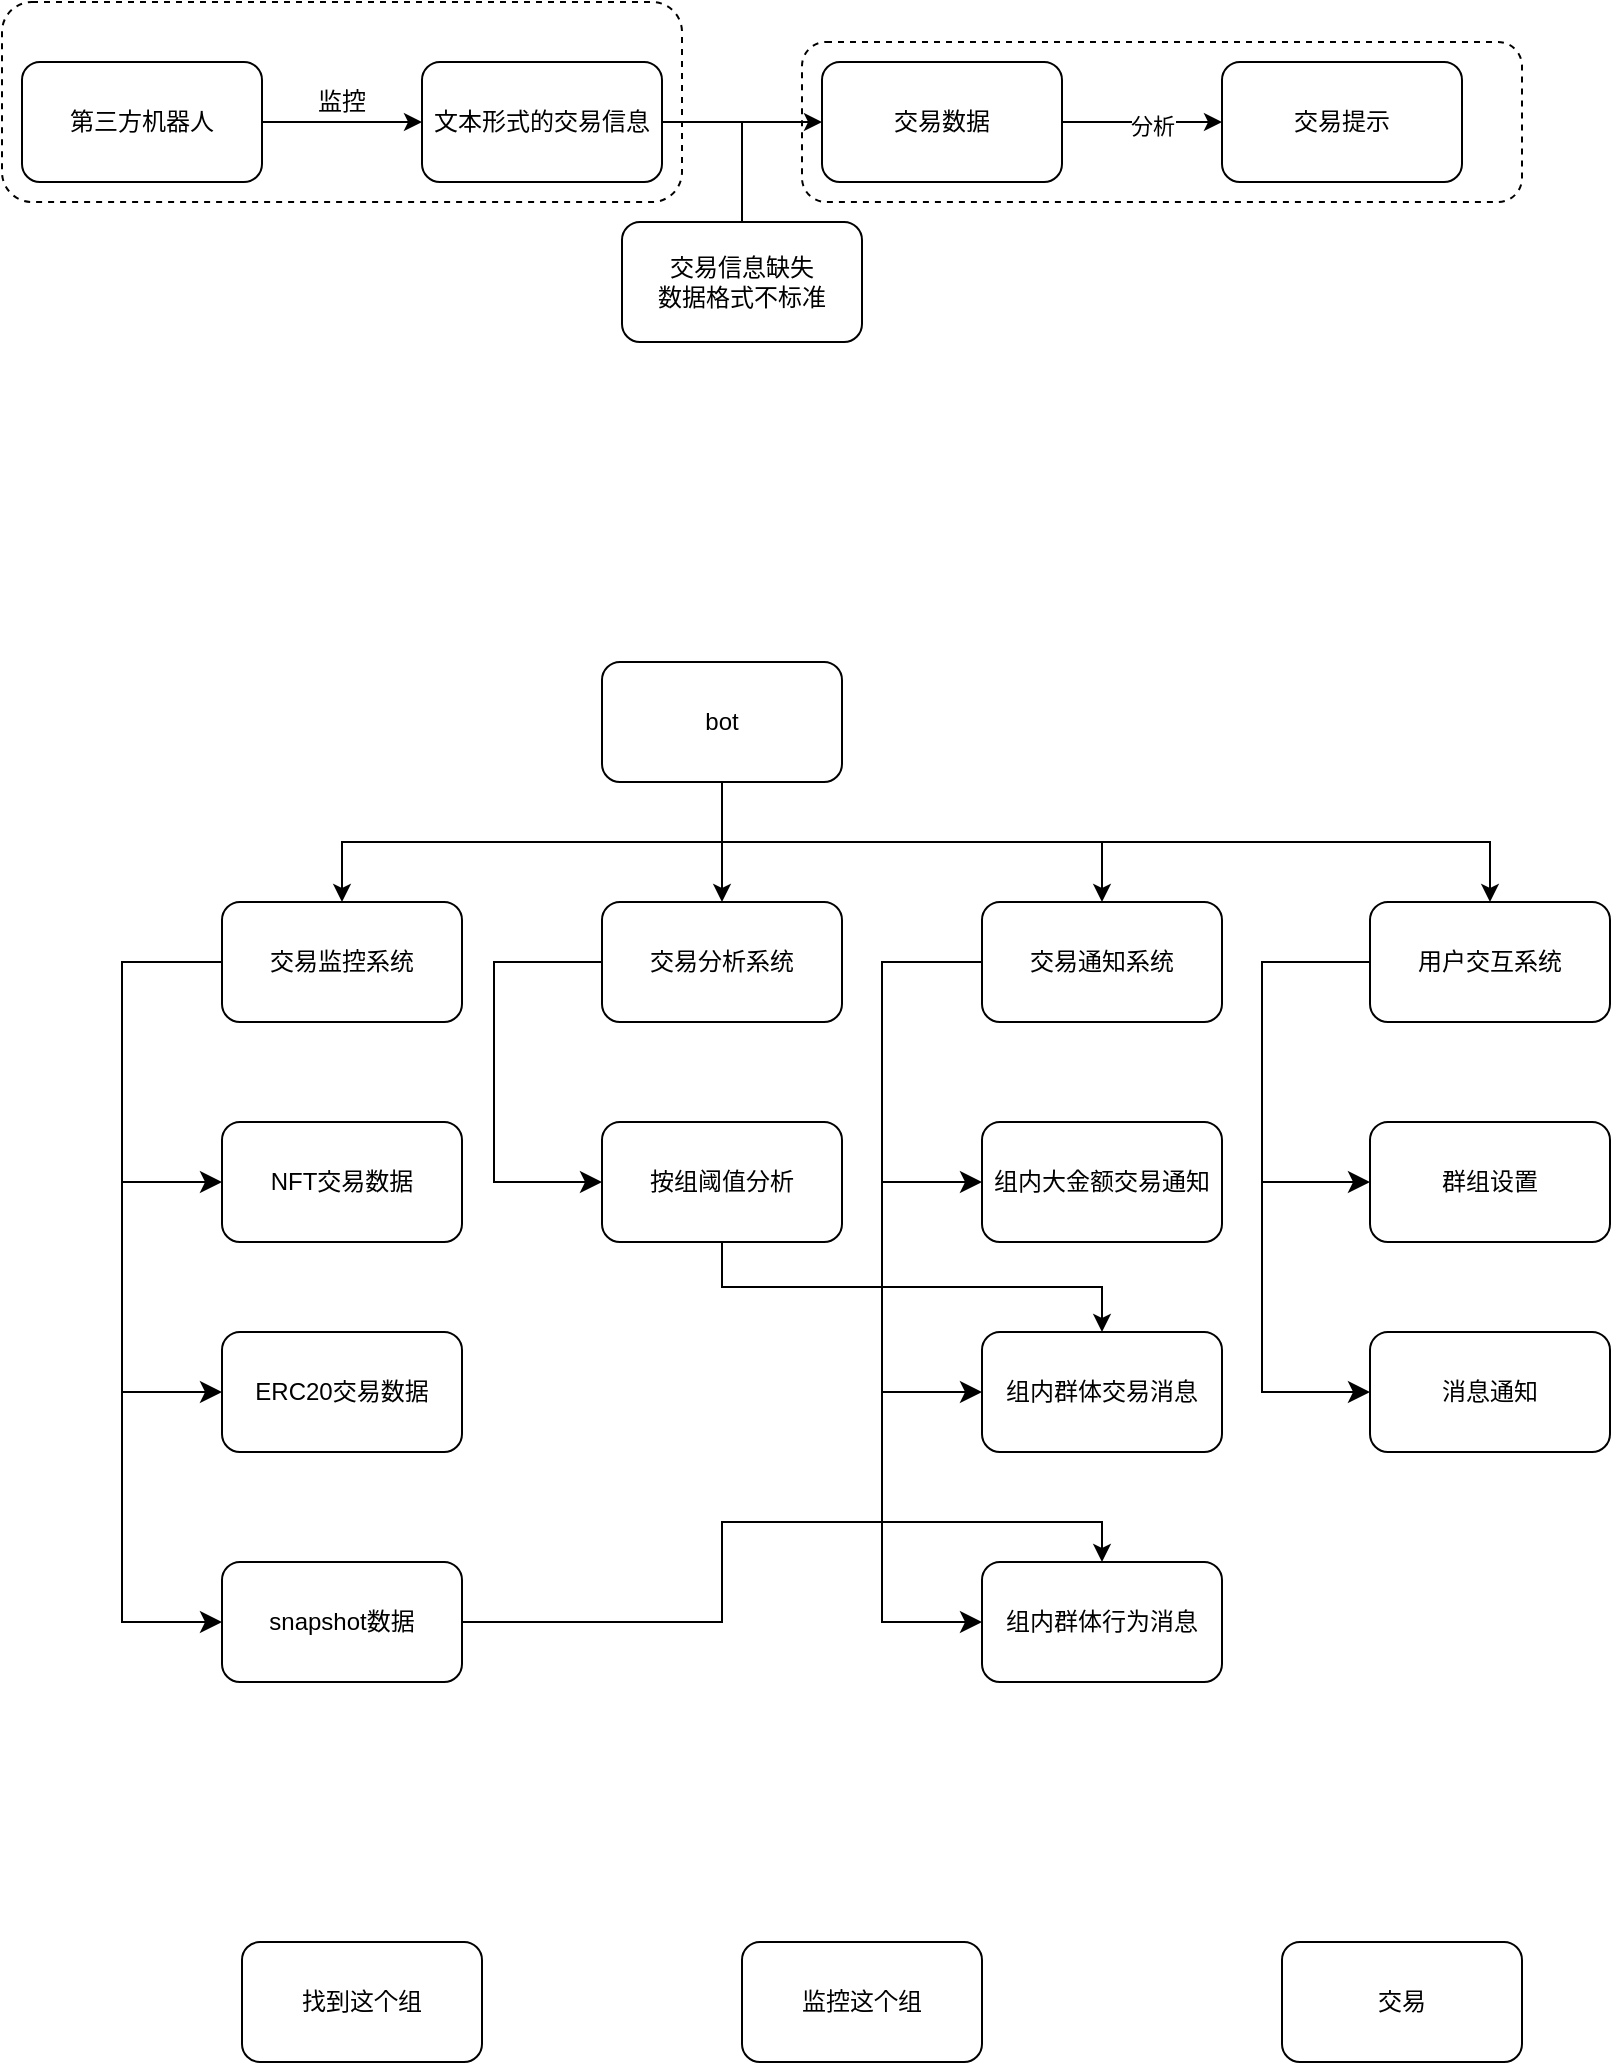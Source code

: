<mxfile version="21.6.8" type="github">
  <diagram name="第 1 页" id="L3kaC8wNwrBfdN9p1T5Q">
    <mxGraphModel dx="1050" dy="571" grid="1" gridSize="10" guides="1" tooltips="1" connect="1" arrows="1" fold="1" page="1" pageScale="1" pageWidth="827" pageHeight="1169" math="0" shadow="0">
      <root>
        <mxCell id="0" />
        <mxCell id="1" parent="0" />
        <mxCell id="cvOAma0bzAerdZ3ekdgm-4" style="edgeStyle=orthogonalEdgeStyle;rounded=0;orthogonalLoop=1;jettySize=auto;html=1;exitX=1;exitY=0.5;exitDx=0;exitDy=0;" parent="1" source="cvOAma0bzAerdZ3ekdgm-1" target="cvOAma0bzAerdZ3ekdgm-3" edge="1">
          <mxGeometry relative="1" as="geometry" />
        </mxCell>
        <mxCell id="cvOAma0bzAerdZ3ekdgm-1" value="第三方机器人" style="rounded=1;whiteSpace=wrap;html=1;" parent="1" vertex="1">
          <mxGeometry x="70" y="50" width="120" height="60" as="geometry" />
        </mxCell>
        <mxCell id="cvOAma0bzAerdZ3ekdgm-6" style="edgeStyle=orthogonalEdgeStyle;rounded=0;orthogonalLoop=1;jettySize=auto;html=1;exitX=1;exitY=0.5;exitDx=0;exitDy=0;" parent="1" source="cvOAma0bzAerdZ3ekdgm-3" target="cvOAma0bzAerdZ3ekdgm-5" edge="1">
          <mxGeometry relative="1" as="geometry">
            <Array as="points">
              <mxPoint x="430" y="80" />
              <mxPoint x="430" y="80" />
            </Array>
          </mxGeometry>
        </mxCell>
        <mxCell id="cvOAma0bzAerdZ3ekdgm-3" value="文本形式的交易信息" style="rounded=1;whiteSpace=wrap;html=1;" parent="1" vertex="1">
          <mxGeometry x="270" y="50" width="120" height="60" as="geometry" />
        </mxCell>
        <mxCell id="cvOAma0bzAerdZ3ekdgm-8" style="edgeStyle=orthogonalEdgeStyle;rounded=0;orthogonalLoop=1;jettySize=auto;html=1;exitX=1;exitY=0.5;exitDx=0;exitDy=0;entryX=0;entryY=0.5;entryDx=0;entryDy=0;" parent="1" source="cvOAma0bzAerdZ3ekdgm-5" target="cvOAma0bzAerdZ3ekdgm-7" edge="1">
          <mxGeometry relative="1" as="geometry" />
        </mxCell>
        <mxCell id="cvOAma0bzAerdZ3ekdgm-10" value="分析" style="edgeLabel;html=1;align=center;verticalAlign=middle;resizable=0;points=[];" parent="cvOAma0bzAerdZ3ekdgm-8" vertex="1" connectable="0">
          <mxGeometry x="0.12" y="-2" relative="1" as="geometry">
            <mxPoint as="offset" />
          </mxGeometry>
        </mxCell>
        <mxCell id="cvOAma0bzAerdZ3ekdgm-5" value="交易数据" style="rounded=1;whiteSpace=wrap;html=1;" parent="1" vertex="1">
          <mxGeometry x="470" y="50" width="120" height="60" as="geometry" />
        </mxCell>
        <mxCell id="cvOAma0bzAerdZ3ekdgm-7" value="交易提示" style="rounded=1;whiteSpace=wrap;html=1;" parent="1" vertex="1">
          <mxGeometry x="670" y="50" width="120" height="60" as="geometry" />
        </mxCell>
        <mxCell id="cvOAma0bzAerdZ3ekdgm-11" value="" style="endArrow=classic;html=1;rounded=0;" parent="1" edge="1">
          <mxGeometry width="50" height="50" relative="1" as="geometry">
            <mxPoint x="430" y="80" as="sourcePoint" />
            <mxPoint x="430" y="180" as="targetPoint" />
          </mxGeometry>
        </mxCell>
        <mxCell id="cvOAma0bzAerdZ3ekdgm-12" value="交易信息缺失&lt;br&gt;数据格式不标准" style="rounded=1;whiteSpace=wrap;html=1;" parent="1" vertex="1">
          <mxGeometry x="370" y="130" width="120" height="60" as="geometry" />
        </mxCell>
        <mxCell id="cvOAma0bzAerdZ3ekdgm-13" value="" style="rounded=1;whiteSpace=wrap;html=1;dashed=1;fillColor=none;" parent="1" vertex="1">
          <mxGeometry x="460" y="40" width="360" height="80" as="geometry" />
        </mxCell>
        <mxCell id="cvOAma0bzAerdZ3ekdgm-15" value="监控" style="rounded=1;whiteSpace=wrap;html=1;fillColor=none;dashed=1;" parent="1" vertex="1">
          <mxGeometry x="60" y="20" width="340" height="100" as="geometry" />
        </mxCell>
        <mxCell id="cvOAma0bzAerdZ3ekdgm-16" value="交易监控系统" style="rounded=1;whiteSpace=wrap;html=1;" parent="1" vertex="1">
          <mxGeometry x="170" y="470" width="120" height="60" as="geometry" />
        </mxCell>
        <mxCell id="cvOAma0bzAerdZ3ekdgm-17" value="交易分析系统" style="rounded=1;whiteSpace=wrap;html=1;" parent="1" vertex="1">
          <mxGeometry x="360" y="470" width="120" height="60" as="geometry" />
        </mxCell>
        <mxCell id="cvOAma0bzAerdZ3ekdgm-18" value="交易通知系统" style="rounded=1;whiteSpace=wrap;html=1;" parent="1" vertex="1">
          <mxGeometry x="550" y="470" width="120" height="60" as="geometry" />
        </mxCell>
        <mxCell id="cvOAma0bzAerdZ3ekdgm-19" value="NFT交易数据" style="rounded=1;whiteSpace=wrap;html=1;" parent="1" vertex="1">
          <mxGeometry x="170" y="580" width="120" height="60" as="geometry" />
        </mxCell>
        <mxCell id="cvOAma0bzAerdZ3ekdgm-20" value="" style="edgeStyle=elbowEdgeStyle;elbow=vertical;endArrow=classic;html=1;curved=0;rounded=0;endSize=8;startSize=8;exitX=0;exitY=0.5;exitDx=0;exitDy=0;entryX=0;entryY=0.5;entryDx=0;entryDy=0;" parent="1" source="cvOAma0bzAerdZ3ekdgm-16" target="cvOAma0bzAerdZ3ekdgm-19" edge="1">
          <mxGeometry width="50" height="50" relative="1" as="geometry">
            <mxPoint x="90" y="580" as="sourcePoint" />
            <mxPoint x="140" y="530" as="targetPoint" />
            <Array as="points">
              <mxPoint x="120" y="570" />
            </Array>
          </mxGeometry>
        </mxCell>
        <mxCell id="cvOAma0bzAerdZ3ekdgm-21" value="bot" style="rounded=1;whiteSpace=wrap;html=1;" parent="1" vertex="1">
          <mxGeometry x="360" y="350" width="120" height="60" as="geometry" />
        </mxCell>
        <mxCell id="cvOAma0bzAerdZ3ekdgm-22" value="" style="endArrow=classic;html=1;rounded=0;exitX=0.5;exitY=1;exitDx=0;exitDy=0;entryX=0.5;entryY=0;entryDx=0;entryDy=0;" parent="1" source="cvOAma0bzAerdZ3ekdgm-21" target="cvOAma0bzAerdZ3ekdgm-16" edge="1">
          <mxGeometry width="50" height="50" relative="1" as="geometry">
            <mxPoint x="450" y="540" as="sourcePoint" />
            <mxPoint x="500" y="490" as="targetPoint" />
            <Array as="points">
              <mxPoint x="420" y="440" />
              <mxPoint x="230" y="440" />
            </Array>
          </mxGeometry>
        </mxCell>
        <mxCell id="cvOAma0bzAerdZ3ekdgm-23" value="" style="endArrow=classic;html=1;rounded=0;entryX=0.5;entryY=0;entryDx=0;entryDy=0;" parent="1" target="cvOAma0bzAerdZ3ekdgm-17" edge="1">
          <mxGeometry width="50" height="50" relative="1" as="geometry">
            <mxPoint x="420" y="410" as="sourcePoint" />
            <mxPoint x="240" y="480" as="targetPoint" />
            <Array as="points" />
          </mxGeometry>
        </mxCell>
        <mxCell id="cvOAma0bzAerdZ3ekdgm-24" value="" style="endArrow=classic;html=1;rounded=0;entryX=0.5;entryY=0;entryDx=0;entryDy=0;exitX=0.5;exitY=1;exitDx=0;exitDy=0;" parent="1" target="cvOAma0bzAerdZ3ekdgm-18" edge="1" source="cvOAma0bzAerdZ3ekdgm-21">
          <mxGeometry width="50" height="50" relative="1" as="geometry">
            <mxPoint x="420" y="440" as="sourcePoint" />
            <mxPoint x="430" y="480" as="targetPoint" />
            <Array as="points">
              <mxPoint x="420" y="440" />
              <mxPoint x="610" y="440" />
            </Array>
          </mxGeometry>
        </mxCell>
        <mxCell id="E1iHc4y894NsuFHgGUYY-1" value="ERC20交易数据" style="rounded=1;whiteSpace=wrap;html=1;" vertex="1" parent="1">
          <mxGeometry x="170" y="685" width="120" height="60" as="geometry" />
        </mxCell>
        <mxCell id="E1iHc4y894NsuFHgGUYY-2" value="" style="edgeStyle=elbowEdgeStyle;elbow=vertical;endArrow=classic;html=1;curved=0;rounded=0;endSize=8;startSize=8;exitX=0;exitY=0.5;exitDx=0;exitDy=0;entryX=0;entryY=0.5;entryDx=0;entryDy=0;" edge="1" parent="1" source="cvOAma0bzAerdZ3ekdgm-16" target="E1iHc4y894NsuFHgGUYY-1">
          <mxGeometry width="50" height="50" relative="1" as="geometry">
            <mxPoint x="120" y="502.5" as="sourcePoint" />
            <mxPoint x="120" y="717.5" as="targetPoint" />
            <Array as="points">
              <mxPoint x="120" y="710" />
            </Array>
          </mxGeometry>
        </mxCell>
        <mxCell id="E1iHc4y894NsuFHgGUYY-19" style="edgeStyle=orthogonalEdgeStyle;rounded=0;orthogonalLoop=1;jettySize=auto;html=1;exitX=1;exitY=0.5;exitDx=0;exitDy=0;entryX=0.5;entryY=0;entryDx=0;entryDy=0;" edge="1" parent="1" source="E1iHc4y894NsuFHgGUYY-3" target="E1iHc4y894NsuFHgGUYY-16">
          <mxGeometry relative="1" as="geometry" />
        </mxCell>
        <mxCell id="E1iHc4y894NsuFHgGUYY-3" value="snapshot数据" style="rounded=1;whiteSpace=wrap;html=1;" vertex="1" parent="1">
          <mxGeometry x="170" y="800" width="120" height="60" as="geometry" />
        </mxCell>
        <mxCell id="E1iHc4y894NsuFHgGUYY-4" value="" style="edgeStyle=elbowEdgeStyle;elbow=vertical;endArrow=classic;html=1;curved=0;rounded=0;endSize=8;startSize=8;exitX=0;exitY=0.5;exitDx=0;exitDy=0;entryX=0;entryY=0.5;entryDx=0;entryDy=0;" edge="1" parent="1" source="cvOAma0bzAerdZ3ekdgm-16" target="E1iHc4y894NsuFHgGUYY-3">
          <mxGeometry width="50" height="50" relative="1" as="geometry">
            <mxPoint x="180" y="510" as="sourcePoint" />
            <mxPoint x="180" y="725" as="targetPoint" />
            <Array as="points">
              <mxPoint x="120" y="660" />
            </Array>
          </mxGeometry>
        </mxCell>
        <mxCell id="E1iHc4y894NsuFHgGUYY-18" style="edgeStyle=orthogonalEdgeStyle;rounded=0;orthogonalLoop=1;jettySize=auto;html=1;exitX=0.5;exitY=1;exitDx=0;exitDy=0;entryX=0.5;entryY=0;entryDx=0;entryDy=0;" edge="1" parent="1" source="E1iHc4y894NsuFHgGUYY-5" target="E1iHc4y894NsuFHgGUYY-14">
          <mxGeometry relative="1" as="geometry" />
        </mxCell>
        <mxCell id="E1iHc4y894NsuFHgGUYY-5" value="按组阈值分析" style="rounded=1;whiteSpace=wrap;html=1;" vertex="1" parent="1">
          <mxGeometry x="360" y="580" width="120" height="60" as="geometry" />
        </mxCell>
        <mxCell id="E1iHc4y894NsuFHgGUYY-6" value="" style="edgeStyle=elbowEdgeStyle;elbow=vertical;endArrow=classic;html=1;curved=0;rounded=0;endSize=8;startSize=8;entryX=0;entryY=0.5;entryDx=0;entryDy=0;exitX=0;exitY=0.5;exitDx=0;exitDy=0;" edge="1" parent="1" target="E1iHc4y894NsuFHgGUYY-5" source="cvOAma0bzAerdZ3ekdgm-17">
          <mxGeometry width="50" height="50" relative="1" as="geometry">
            <mxPoint x="336" y="500" as="sourcePoint" />
            <mxPoint x="330" y="610" as="targetPoint" />
            <Array as="points">
              <mxPoint x="306" y="570" />
            </Array>
          </mxGeometry>
        </mxCell>
        <mxCell id="E1iHc4y894NsuFHgGUYY-12" value="组内大金额交易通知" style="rounded=1;whiteSpace=wrap;html=1;" vertex="1" parent="1">
          <mxGeometry x="550" y="580" width="120" height="60" as="geometry" />
        </mxCell>
        <mxCell id="E1iHc4y894NsuFHgGUYY-13" value="" style="edgeStyle=elbowEdgeStyle;elbow=vertical;endArrow=classic;html=1;curved=0;rounded=0;endSize=8;startSize=8;exitX=0;exitY=0.5;exitDx=0;exitDy=0;entryX=0;entryY=0.5;entryDx=0;entryDy=0;" edge="1" parent="1" target="E1iHc4y894NsuFHgGUYY-12" source="cvOAma0bzAerdZ3ekdgm-18">
          <mxGeometry width="50" height="50" relative="1" as="geometry">
            <mxPoint x="520" y="500" as="sourcePoint" />
            <mxPoint x="490" y="530" as="targetPoint" />
            <Array as="points">
              <mxPoint x="500" y="560" />
            </Array>
          </mxGeometry>
        </mxCell>
        <mxCell id="E1iHc4y894NsuFHgGUYY-14" value="组内群体交易消息" style="rounded=1;whiteSpace=wrap;html=1;" vertex="1" parent="1">
          <mxGeometry x="550" y="685" width="120" height="60" as="geometry" />
        </mxCell>
        <mxCell id="E1iHc4y894NsuFHgGUYY-15" value="" style="edgeStyle=elbowEdgeStyle;elbow=vertical;endArrow=classic;html=1;curved=0;rounded=0;endSize=8;startSize=8;exitX=0;exitY=0.5;exitDx=0;exitDy=0;entryX=0;entryY=0.5;entryDx=0;entryDy=0;" edge="1" parent="1" target="E1iHc4y894NsuFHgGUYY-14" source="cvOAma0bzAerdZ3ekdgm-18">
          <mxGeometry width="50" height="50" relative="1" as="geometry">
            <mxPoint x="520" y="500" as="sourcePoint" />
            <mxPoint x="470" y="717.5" as="targetPoint" />
            <Array as="points">
              <mxPoint x="500" y="610" />
            </Array>
          </mxGeometry>
        </mxCell>
        <mxCell id="E1iHc4y894NsuFHgGUYY-16" value="组内群体行为消息" style="rounded=1;whiteSpace=wrap;html=1;" vertex="1" parent="1">
          <mxGeometry x="550" y="800" width="120" height="60" as="geometry" />
        </mxCell>
        <mxCell id="E1iHc4y894NsuFHgGUYY-17" value="" style="edgeStyle=elbowEdgeStyle;elbow=vertical;endArrow=classic;html=1;curved=0;rounded=0;endSize=8;startSize=8;entryX=0;entryY=0.5;entryDx=0;entryDy=0;exitX=0;exitY=0.5;exitDx=0;exitDy=0;" edge="1" parent="1" target="E1iHc4y894NsuFHgGUYY-16" source="cvOAma0bzAerdZ3ekdgm-18">
          <mxGeometry width="50" height="50" relative="1" as="geometry">
            <mxPoint x="520" y="500" as="sourcePoint" />
            <mxPoint x="530" y="725" as="targetPoint" />
            <Array as="points">
              <mxPoint x="500" y="670" />
            </Array>
          </mxGeometry>
        </mxCell>
        <mxCell id="E1iHc4y894NsuFHgGUYY-20" value="用户交互系统" style="rounded=1;whiteSpace=wrap;html=1;" vertex="1" parent="1">
          <mxGeometry x="744" y="470" width="120" height="60" as="geometry" />
        </mxCell>
        <mxCell id="E1iHc4y894NsuFHgGUYY-21" value="群组设置" style="rounded=1;whiteSpace=wrap;html=1;" vertex="1" parent="1">
          <mxGeometry x="744" y="580" width="120" height="60" as="geometry" />
        </mxCell>
        <mxCell id="E1iHc4y894NsuFHgGUYY-22" value="" style="edgeStyle=elbowEdgeStyle;elbow=vertical;endArrow=classic;html=1;curved=0;rounded=0;endSize=8;startSize=8;entryX=0;entryY=0.5;entryDx=0;entryDy=0;exitX=0;exitY=0.5;exitDx=0;exitDy=0;" edge="1" parent="1" source="E1iHc4y894NsuFHgGUYY-20" target="E1iHc4y894NsuFHgGUYY-21">
          <mxGeometry width="50" height="50" relative="1" as="geometry">
            <mxPoint x="720" y="500" as="sourcePoint" />
            <mxPoint x="714" y="610" as="targetPoint" />
            <Array as="points">
              <mxPoint x="690" y="570" />
            </Array>
          </mxGeometry>
        </mxCell>
        <mxCell id="E1iHc4y894NsuFHgGUYY-23" value="" style="endArrow=classic;html=1;rounded=0;entryX=0.5;entryY=0;entryDx=0;entryDy=0;" edge="1" parent="1" target="E1iHc4y894NsuFHgGUYY-20">
          <mxGeometry width="50" height="50" relative="1" as="geometry">
            <mxPoint x="420" y="410" as="sourcePoint" />
            <mxPoint x="620" y="480" as="targetPoint" />
            <Array as="points">
              <mxPoint x="420" y="440" />
              <mxPoint x="804" y="440" />
            </Array>
          </mxGeometry>
        </mxCell>
        <mxCell id="E1iHc4y894NsuFHgGUYY-25" value="消息通知" style="rounded=1;whiteSpace=wrap;html=1;" vertex="1" parent="1">
          <mxGeometry x="744" y="685" width="120" height="60" as="geometry" />
        </mxCell>
        <mxCell id="E1iHc4y894NsuFHgGUYY-26" value="" style="edgeStyle=elbowEdgeStyle;elbow=vertical;endArrow=classic;html=1;curved=0;rounded=0;endSize=8;startSize=8;entryX=0;entryY=0.5;entryDx=0;entryDy=0;exitX=0;exitY=0.5;exitDx=0;exitDy=0;" edge="1" parent="1" target="E1iHc4y894NsuFHgGUYY-25" source="E1iHc4y894NsuFHgGUYY-20">
          <mxGeometry width="50" height="50" relative="1" as="geometry">
            <mxPoint x="730" y="510" as="sourcePoint" />
            <mxPoint x="714" y="715" as="targetPoint" />
            <Array as="points">
              <mxPoint x="690" y="600" />
            </Array>
          </mxGeometry>
        </mxCell>
        <mxCell id="E1iHc4y894NsuFHgGUYY-27" value="找到这个组" style="rounded=1;whiteSpace=wrap;html=1;" vertex="1" parent="1">
          <mxGeometry x="180" y="990" width="120" height="60" as="geometry" />
        </mxCell>
        <mxCell id="E1iHc4y894NsuFHgGUYY-28" value="监控这个组" style="rounded=1;whiteSpace=wrap;html=1;" vertex="1" parent="1">
          <mxGeometry x="430" y="990" width="120" height="60" as="geometry" />
        </mxCell>
        <mxCell id="E1iHc4y894NsuFHgGUYY-29" value="交易" style="rounded=1;whiteSpace=wrap;html=1;" vertex="1" parent="1">
          <mxGeometry x="700" y="990" width="120" height="60" as="geometry" />
        </mxCell>
      </root>
    </mxGraphModel>
  </diagram>
</mxfile>
